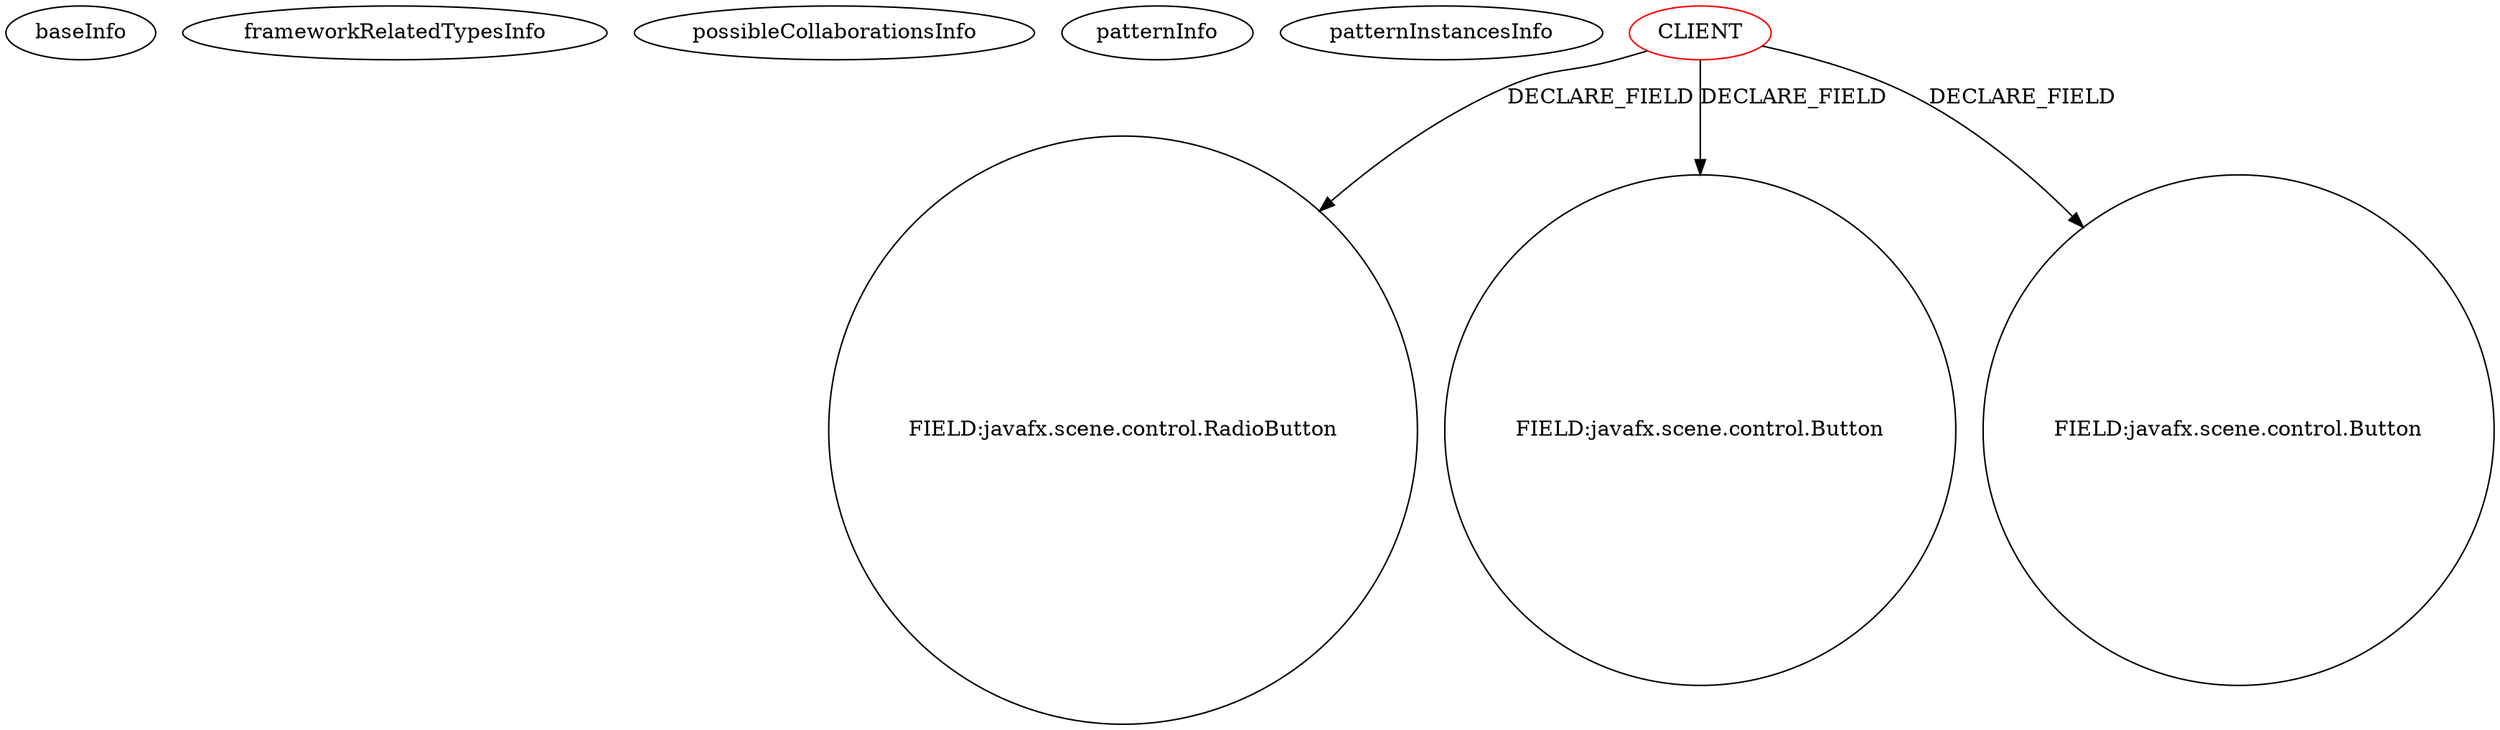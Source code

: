 digraph {
baseInfo[graphId=1352,category="pattern",isAnonymous=false,possibleRelation=false]
frameworkRelatedTypesInfo[]
possibleCollaborationsInfo[]
patternInfo[frequency=9.0,patternRootClient=0]
patternInstancesInfo[0="jasonwr-jhuep_ent_web_dev~/jasonwr-jhuep_ent_web_dev/jhuep_ent_web_dev-master/src/hw6/main/WebBuyer.java~WebBuyer~3282",1="matanghuy-SPCA~/matanghuy-SPCA/SPCA-master/SPCA/src/controllers/TransController.java~TransController~3572",2="Jamakasi-JMCLauncherFX~/Jamakasi-JMCLauncherFX/JMCLauncherFX-master/src/jmclauncherfx/OptionsWindowController.java~OptionsWindowController~610",3="amr390-SAT~/amr390-SAT/SAT-master/src/satcucharitas/SatMainViewController.java~SatMainViewController~1853",4="hock323-eventManager~/hock323-eventManager/EventManager-master/src/eventManager/controller/pokerTournament/PrizesController.java~PrizesController~2951",5="ajithkp560-quizmaster~/ajithkp560-quizmaster/quizmaster-master/QuizProgram_SRC/QuizProgram/src/quizprogram/SampleController.java~SampleController~1753",6="sandeepb-CiscoECG~/sandeepb-CiscoECG/CiscoECG-master/src/ciscoECGFrontend/MyController.java~MyController~4063",7="bianconejo-CEFX~/bianconejo-CEFX/CEFX-master/src/cefx/CECommandeController.java~CECommandeController~2084",8="RomeoGolf-BC~/RomeoGolf-BC/BC-master/src/romeogolf/bc/MainController.java~MainController~1142"]
32[label="FIELD:javafx.scene.control.RadioButton",vertexType="FIELD_DECLARATION",isFrameworkType=false,shape=circle]
0[label="CLIENT",vertexType="ROOT_CLIENT_CLASS_DECLARATION",isFrameworkType=false,color=red]
4[label="FIELD:javafx.scene.control.Button",vertexType="FIELD_DECLARATION",isFrameworkType=false,shape=circle]
2[label="FIELD:javafx.scene.control.Button",vertexType="FIELD_DECLARATION",isFrameworkType=false,shape=circle]
0->2[label="DECLARE_FIELD"]
0->4[label="DECLARE_FIELD"]
0->32[label="DECLARE_FIELD"]
}
